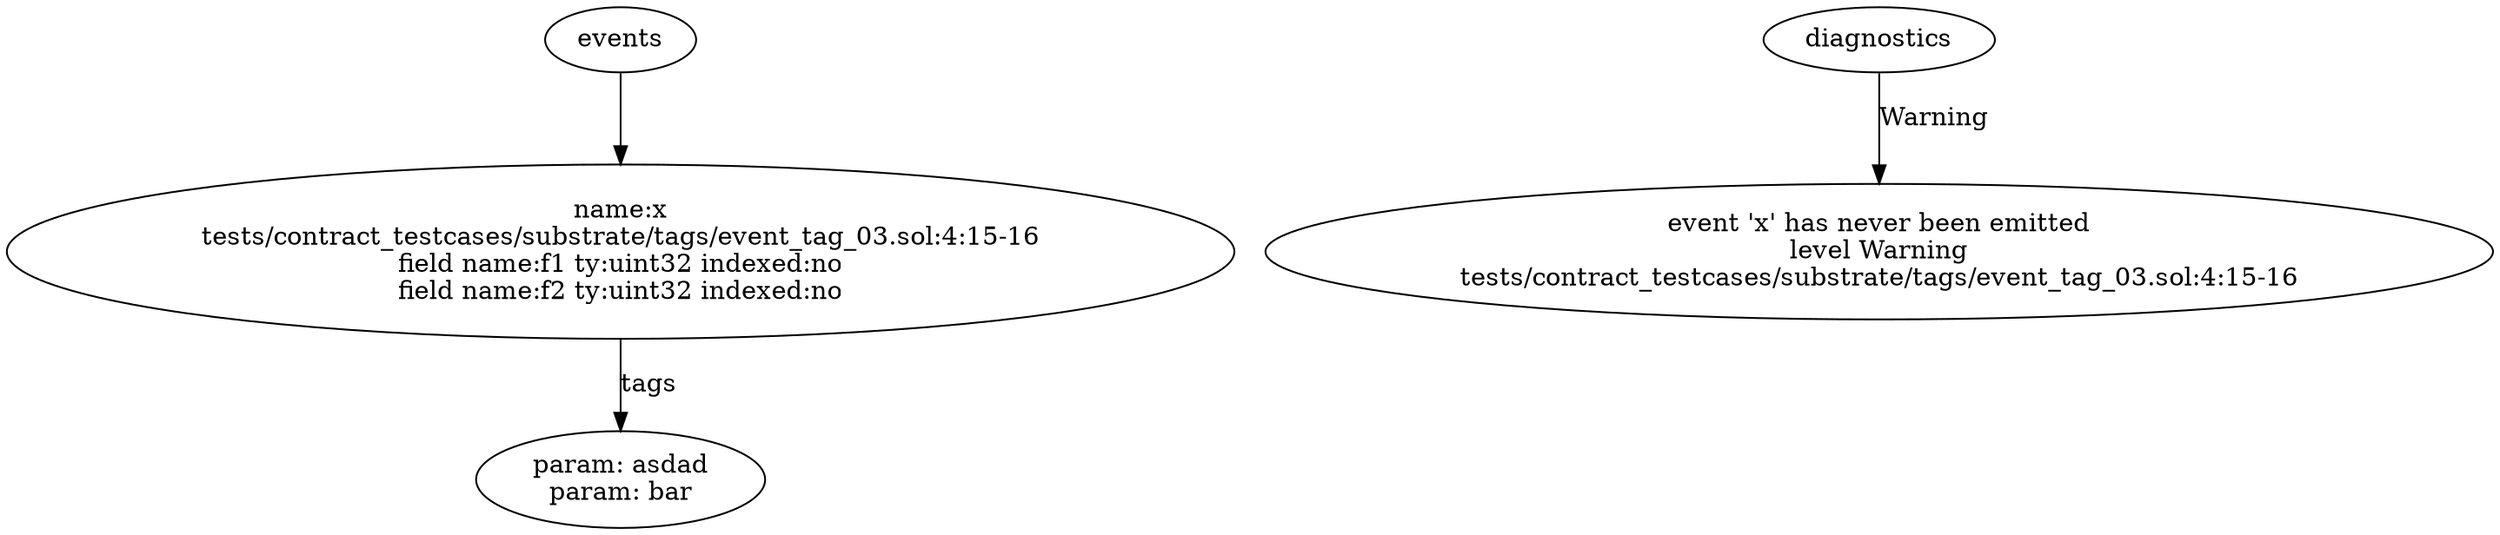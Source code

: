 strict digraph "tests/contract_testcases/substrate/tags/event_tag_03.sol" {
	x [label="name:x\ntests/contract_testcases/substrate/tags/event_tag_03.sol:4:15-16\nfield name:f1 ty:uint32 indexed:no\nfield name:f2 ty:uint32 indexed:no"]
	tags [label="param: asdad\nparam: bar"]
	diagnostic [label="event 'x' has never been emitted\nlevel Warning\ntests/contract_testcases/substrate/tags/event_tag_03.sol:4:15-16"]
	events -> x
	x -> tags [label="tags"]
	diagnostics -> diagnostic [label="Warning"]
}
